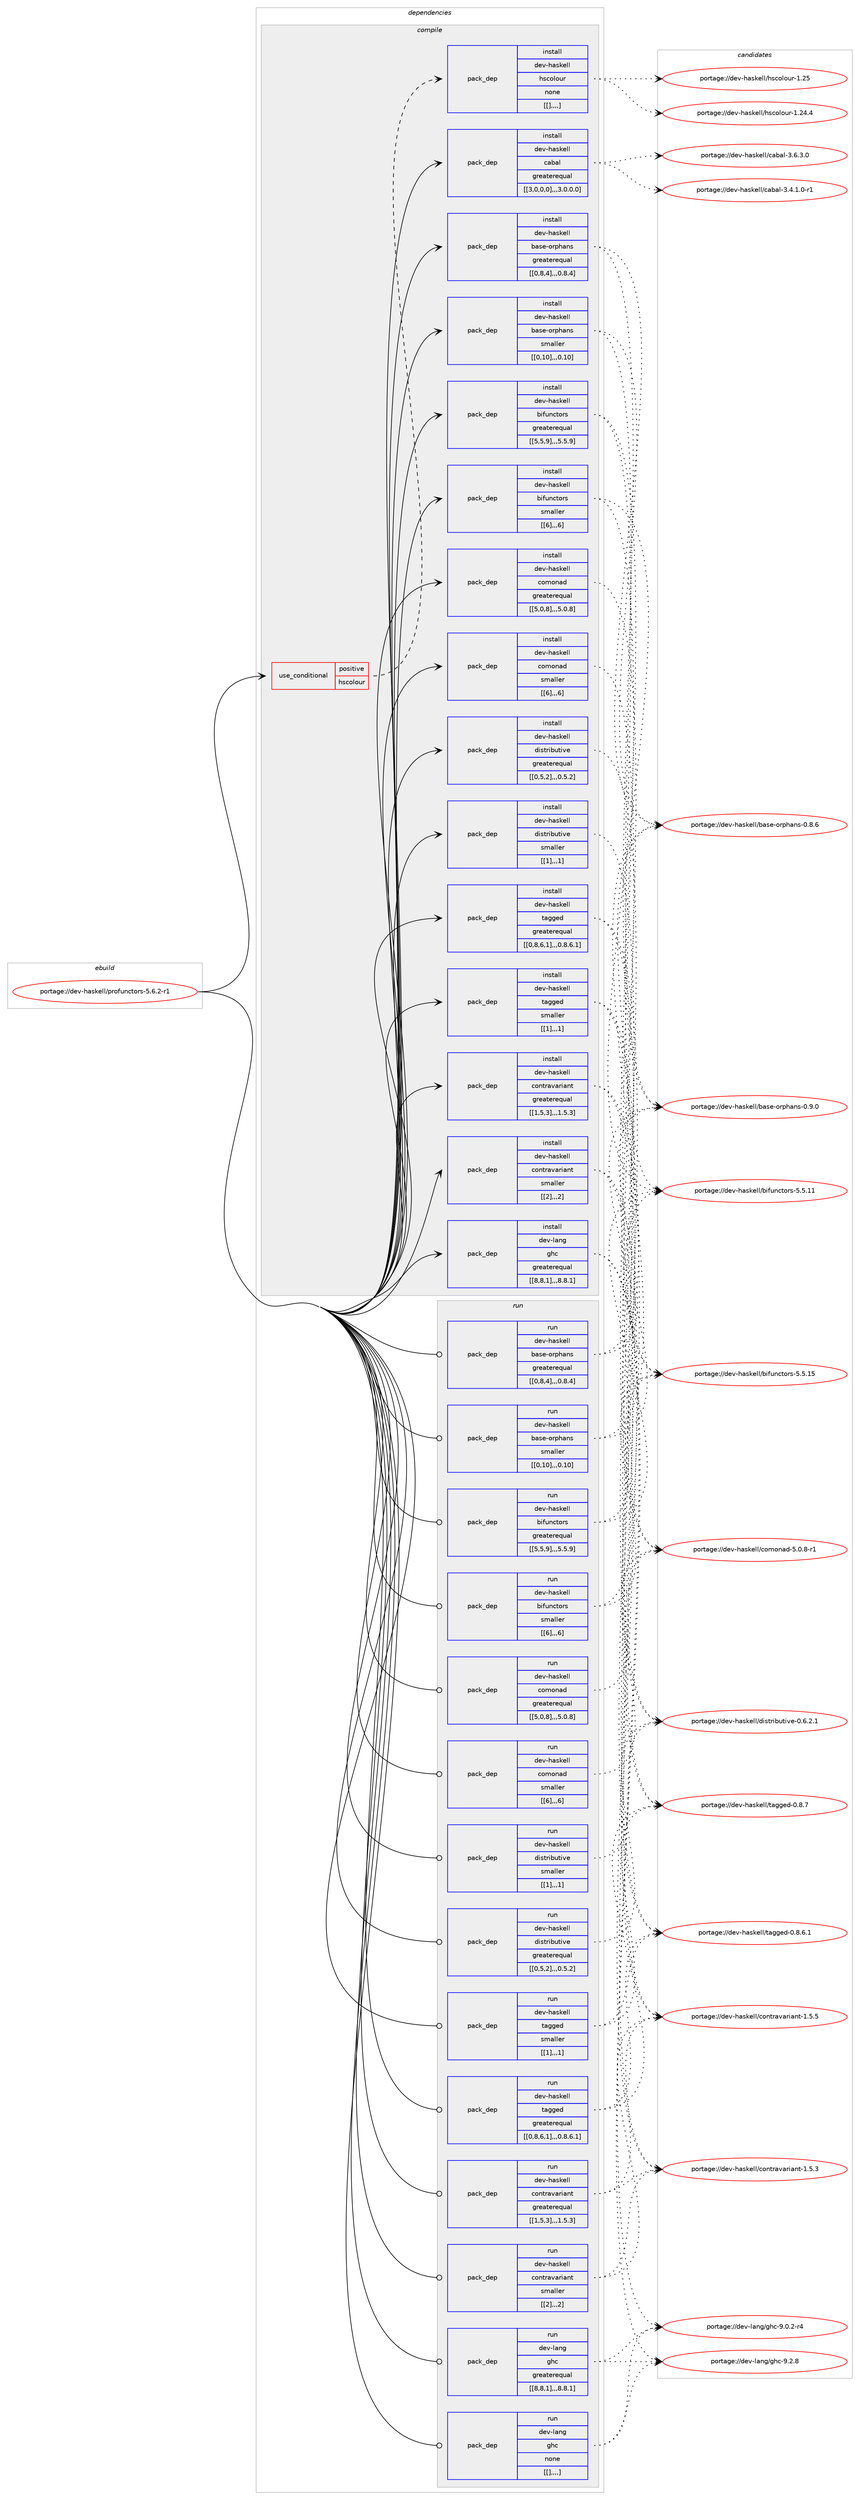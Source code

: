 digraph prolog {

# *************
# Graph options
# *************

newrank=true;
concentrate=true;
compound=true;
graph [rankdir=LR,fontname=Helvetica,fontsize=10,ranksep=1.5];#, ranksep=2.5, nodesep=0.2];
edge  [arrowhead=vee];
node  [fontname=Helvetica,fontsize=10];

# **********
# The ebuild
# **********

subgraph cluster_leftcol {
color=gray;
label=<<i>ebuild</i>>;
id [label="portage://dev-haskell/profunctors-5.6.2-r1", color=red, width=4, href="../dev-haskell/profunctors-5.6.2-r1.svg"];
}

# ****************
# The dependencies
# ****************

subgraph cluster_midcol {
color=gray;
label=<<i>dependencies</i>>;
subgraph cluster_compile {
fillcolor="#eeeeee";
style=filled;
label=<<i>compile</i>>;
subgraph cond21262 {
dependency86747 [label=<<TABLE BORDER="0" CELLBORDER="1" CELLSPACING="0" CELLPADDING="4"><TR><TD ROWSPAN="3" CELLPADDING="10">use_conditional</TD></TR><TR><TD>positive</TD></TR><TR><TD>hscolour</TD></TR></TABLE>>, shape=none, color=red];
subgraph pack64478 {
dependency86748 [label=<<TABLE BORDER="0" CELLBORDER="1" CELLSPACING="0" CELLPADDING="4" WIDTH="220"><TR><TD ROWSPAN="6" CELLPADDING="30">pack_dep</TD></TR><TR><TD WIDTH="110">install</TD></TR><TR><TD>dev-haskell</TD></TR><TR><TD>hscolour</TD></TR><TR><TD>none</TD></TR><TR><TD>[[],,,,]</TD></TR></TABLE>>, shape=none, color=blue];
}
dependency86747:e -> dependency86748:w [weight=20,style="dashed",arrowhead="vee"];
}
id:e -> dependency86747:w [weight=20,style="solid",arrowhead="vee"];
subgraph pack64479 {
dependency86749 [label=<<TABLE BORDER="0" CELLBORDER="1" CELLSPACING="0" CELLPADDING="4" WIDTH="220"><TR><TD ROWSPAN="6" CELLPADDING="30">pack_dep</TD></TR><TR><TD WIDTH="110">install</TD></TR><TR><TD>dev-haskell</TD></TR><TR><TD>base-orphans</TD></TR><TR><TD>greaterequal</TD></TR><TR><TD>[[0,8,4],,,0.8.4]</TD></TR></TABLE>>, shape=none, color=blue];
}
id:e -> dependency86749:w [weight=20,style="solid",arrowhead="vee"];
subgraph pack64480 {
dependency86750 [label=<<TABLE BORDER="0" CELLBORDER="1" CELLSPACING="0" CELLPADDING="4" WIDTH="220"><TR><TD ROWSPAN="6" CELLPADDING="30">pack_dep</TD></TR><TR><TD WIDTH="110">install</TD></TR><TR><TD>dev-haskell</TD></TR><TR><TD>base-orphans</TD></TR><TR><TD>smaller</TD></TR><TR><TD>[[0,10],,,0.10]</TD></TR></TABLE>>, shape=none, color=blue];
}
id:e -> dependency86750:w [weight=20,style="solid",arrowhead="vee"];
subgraph pack64481 {
dependency86751 [label=<<TABLE BORDER="0" CELLBORDER="1" CELLSPACING="0" CELLPADDING="4" WIDTH="220"><TR><TD ROWSPAN="6" CELLPADDING="30">pack_dep</TD></TR><TR><TD WIDTH="110">install</TD></TR><TR><TD>dev-haskell</TD></TR><TR><TD>bifunctors</TD></TR><TR><TD>greaterequal</TD></TR><TR><TD>[[5,5,9],,,5.5.9]</TD></TR></TABLE>>, shape=none, color=blue];
}
id:e -> dependency86751:w [weight=20,style="solid",arrowhead="vee"];
subgraph pack64482 {
dependency86752 [label=<<TABLE BORDER="0" CELLBORDER="1" CELLSPACING="0" CELLPADDING="4" WIDTH="220"><TR><TD ROWSPAN="6" CELLPADDING="30">pack_dep</TD></TR><TR><TD WIDTH="110">install</TD></TR><TR><TD>dev-haskell</TD></TR><TR><TD>bifunctors</TD></TR><TR><TD>smaller</TD></TR><TR><TD>[[6],,,6]</TD></TR></TABLE>>, shape=none, color=blue];
}
id:e -> dependency86752:w [weight=20,style="solid",arrowhead="vee"];
subgraph pack64483 {
dependency86753 [label=<<TABLE BORDER="0" CELLBORDER="1" CELLSPACING="0" CELLPADDING="4" WIDTH="220"><TR><TD ROWSPAN="6" CELLPADDING="30">pack_dep</TD></TR><TR><TD WIDTH="110">install</TD></TR><TR><TD>dev-haskell</TD></TR><TR><TD>cabal</TD></TR><TR><TD>greaterequal</TD></TR><TR><TD>[[3,0,0,0],,,3.0.0.0]</TD></TR></TABLE>>, shape=none, color=blue];
}
id:e -> dependency86753:w [weight=20,style="solid",arrowhead="vee"];
subgraph pack64484 {
dependency86754 [label=<<TABLE BORDER="0" CELLBORDER="1" CELLSPACING="0" CELLPADDING="4" WIDTH="220"><TR><TD ROWSPAN="6" CELLPADDING="30">pack_dep</TD></TR><TR><TD WIDTH="110">install</TD></TR><TR><TD>dev-haskell</TD></TR><TR><TD>comonad</TD></TR><TR><TD>greaterequal</TD></TR><TR><TD>[[5,0,8],,,5.0.8]</TD></TR></TABLE>>, shape=none, color=blue];
}
id:e -> dependency86754:w [weight=20,style="solid",arrowhead="vee"];
subgraph pack64485 {
dependency86755 [label=<<TABLE BORDER="0" CELLBORDER="1" CELLSPACING="0" CELLPADDING="4" WIDTH="220"><TR><TD ROWSPAN="6" CELLPADDING="30">pack_dep</TD></TR><TR><TD WIDTH="110">install</TD></TR><TR><TD>dev-haskell</TD></TR><TR><TD>comonad</TD></TR><TR><TD>smaller</TD></TR><TR><TD>[[6],,,6]</TD></TR></TABLE>>, shape=none, color=blue];
}
id:e -> dependency86755:w [weight=20,style="solid",arrowhead="vee"];
subgraph pack64486 {
dependency86756 [label=<<TABLE BORDER="0" CELLBORDER="1" CELLSPACING="0" CELLPADDING="4" WIDTH="220"><TR><TD ROWSPAN="6" CELLPADDING="30">pack_dep</TD></TR><TR><TD WIDTH="110">install</TD></TR><TR><TD>dev-haskell</TD></TR><TR><TD>contravariant</TD></TR><TR><TD>greaterequal</TD></TR><TR><TD>[[1,5,3],,,1.5.3]</TD></TR></TABLE>>, shape=none, color=blue];
}
id:e -> dependency86756:w [weight=20,style="solid",arrowhead="vee"];
subgraph pack64487 {
dependency86757 [label=<<TABLE BORDER="0" CELLBORDER="1" CELLSPACING="0" CELLPADDING="4" WIDTH="220"><TR><TD ROWSPAN="6" CELLPADDING="30">pack_dep</TD></TR><TR><TD WIDTH="110">install</TD></TR><TR><TD>dev-haskell</TD></TR><TR><TD>contravariant</TD></TR><TR><TD>smaller</TD></TR><TR><TD>[[2],,,2]</TD></TR></TABLE>>, shape=none, color=blue];
}
id:e -> dependency86757:w [weight=20,style="solid",arrowhead="vee"];
subgraph pack64488 {
dependency86758 [label=<<TABLE BORDER="0" CELLBORDER="1" CELLSPACING="0" CELLPADDING="4" WIDTH="220"><TR><TD ROWSPAN="6" CELLPADDING="30">pack_dep</TD></TR><TR><TD WIDTH="110">install</TD></TR><TR><TD>dev-haskell</TD></TR><TR><TD>distributive</TD></TR><TR><TD>greaterequal</TD></TR><TR><TD>[[0,5,2],,,0.5.2]</TD></TR></TABLE>>, shape=none, color=blue];
}
id:e -> dependency86758:w [weight=20,style="solid",arrowhead="vee"];
subgraph pack64489 {
dependency86759 [label=<<TABLE BORDER="0" CELLBORDER="1" CELLSPACING="0" CELLPADDING="4" WIDTH="220"><TR><TD ROWSPAN="6" CELLPADDING="30">pack_dep</TD></TR><TR><TD WIDTH="110">install</TD></TR><TR><TD>dev-haskell</TD></TR><TR><TD>distributive</TD></TR><TR><TD>smaller</TD></TR><TR><TD>[[1],,,1]</TD></TR></TABLE>>, shape=none, color=blue];
}
id:e -> dependency86759:w [weight=20,style="solid",arrowhead="vee"];
subgraph pack64490 {
dependency86760 [label=<<TABLE BORDER="0" CELLBORDER="1" CELLSPACING="0" CELLPADDING="4" WIDTH="220"><TR><TD ROWSPAN="6" CELLPADDING="30">pack_dep</TD></TR><TR><TD WIDTH="110">install</TD></TR><TR><TD>dev-haskell</TD></TR><TR><TD>tagged</TD></TR><TR><TD>greaterequal</TD></TR><TR><TD>[[0,8,6,1],,,0.8.6.1]</TD></TR></TABLE>>, shape=none, color=blue];
}
id:e -> dependency86760:w [weight=20,style="solid",arrowhead="vee"];
subgraph pack64491 {
dependency86761 [label=<<TABLE BORDER="0" CELLBORDER="1" CELLSPACING="0" CELLPADDING="4" WIDTH="220"><TR><TD ROWSPAN="6" CELLPADDING="30">pack_dep</TD></TR><TR><TD WIDTH="110">install</TD></TR><TR><TD>dev-haskell</TD></TR><TR><TD>tagged</TD></TR><TR><TD>smaller</TD></TR><TR><TD>[[1],,,1]</TD></TR></TABLE>>, shape=none, color=blue];
}
id:e -> dependency86761:w [weight=20,style="solid",arrowhead="vee"];
subgraph pack64492 {
dependency86762 [label=<<TABLE BORDER="0" CELLBORDER="1" CELLSPACING="0" CELLPADDING="4" WIDTH="220"><TR><TD ROWSPAN="6" CELLPADDING="30">pack_dep</TD></TR><TR><TD WIDTH="110">install</TD></TR><TR><TD>dev-lang</TD></TR><TR><TD>ghc</TD></TR><TR><TD>greaterequal</TD></TR><TR><TD>[[8,8,1],,,8.8.1]</TD></TR></TABLE>>, shape=none, color=blue];
}
id:e -> dependency86762:w [weight=20,style="solid",arrowhead="vee"];
}
subgraph cluster_compileandrun {
fillcolor="#eeeeee";
style=filled;
label=<<i>compile and run</i>>;
}
subgraph cluster_run {
fillcolor="#eeeeee";
style=filled;
label=<<i>run</i>>;
subgraph pack64493 {
dependency86763 [label=<<TABLE BORDER="0" CELLBORDER="1" CELLSPACING="0" CELLPADDING="4" WIDTH="220"><TR><TD ROWSPAN="6" CELLPADDING="30">pack_dep</TD></TR><TR><TD WIDTH="110">run</TD></TR><TR><TD>dev-haskell</TD></TR><TR><TD>base-orphans</TD></TR><TR><TD>greaterequal</TD></TR><TR><TD>[[0,8,4],,,0.8.4]</TD></TR></TABLE>>, shape=none, color=blue];
}
id:e -> dependency86763:w [weight=20,style="solid",arrowhead="odot"];
subgraph pack64494 {
dependency86764 [label=<<TABLE BORDER="0" CELLBORDER="1" CELLSPACING="0" CELLPADDING="4" WIDTH="220"><TR><TD ROWSPAN="6" CELLPADDING="30">pack_dep</TD></TR><TR><TD WIDTH="110">run</TD></TR><TR><TD>dev-haskell</TD></TR><TR><TD>base-orphans</TD></TR><TR><TD>smaller</TD></TR><TR><TD>[[0,10],,,0.10]</TD></TR></TABLE>>, shape=none, color=blue];
}
id:e -> dependency86764:w [weight=20,style="solid",arrowhead="odot"];
subgraph pack64495 {
dependency86765 [label=<<TABLE BORDER="0" CELLBORDER="1" CELLSPACING="0" CELLPADDING="4" WIDTH="220"><TR><TD ROWSPAN="6" CELLPADDING="30">pack_dep</TD></TR><TR><TD WIDTH="110">run</TD></TR><TR><TD>dev-haskell</TD></TR><TR><TD>bifunctors</TD></TR><TR><TD>greaterequal</TD></TR><TR><TD>[[5,5,9],,,5.5.9]</TD></TR></TABLE>>, shape=none, color=blue];
}
id:e -> dependency86765:w [weight=20,style="solid",arrowhead="odot"];
subgraph pack64496 {
dependency86766 [label=<<TABLE BORDER="0" CELLBORDER="1" CELLSPACING="0" CELLPADDING="4" WIDTH="220"><TR><TD ROWSPAN="6" CELLPADDING="30">pack_dep</TD></TR><TR><TD WIDTH="110">run</TD></TR><TR><TD>dev-haskell</TD></TR><TR><TD>bifunctors</TD></TR><TR><TD>smaller</TD></TR><TR><TD>[[6],,,6]</TD></TR></TABLE>>, shape=none, color=blue];
}
id:e -> dependency86766:w [weight=20,style="solid",arrowhead="odot"];
subgraph pack64497 {
dependency86767 [label=<<TABLE BORDER="0" CELLBORDER="1" CELLSPACING="0" CELLPADDING="4" WIDTH="220"><TR><TD ROWSPAN="6" CELLPADDING="30">pack_dep</TD></TR><TR><TD WIDTH="110">run</TD></TR><TR><TD>dev-haskell</TD></TR><TR><TD>comonad</TD></TR><TR><TD>greaterequal</TD></TR><TR><TD>[[5,0,8],,,5.0.8]</TD></TR></TABLE>>, shape=none, color=blue];
}
id:e -> dependency86767:w [weight=20,style="solid",arrowhead="odot"];
subgraph pack64498 {
dependency86768 [label=<<TABLE BORDER="0" CELLBORDER="1" CELLSPACING="0" CELLPADDING="4" WIDTH="220"><TR><TD ROWSPAN="6" CELLPADDING="30">pack_dep</TD></TR><TR><TD WIDTH="110">run</TD></TR><TR><TD>dev-haskell</TD></TR><TR><TD>comonad</TD></TR><TR><TD>smaller</TD></TR><TR><TD>[[6],,,6]</TD></TR></TABLE>>, shape=none, color=blue];
}
id:e -> dependency86768:w [weight=20,style="solid",arrowhead="odot"];
subgraph pack64499 {
dependency86769 [label=<<TABLE BORDER="0" CELLBORDER="1" CELLSPACING="0" CELLPADDING="4" WIDTH="220"><TR><TD ROWSPAN="6" CELLPADDING="30">pack_dep</TD></TR><TR><TD WIDTH="110">run</TD></TR><TR><TD>dev-haskell</TD></TR><TR><TD>contravariant</TD></TR><TR><TD>greaterequal</TD></TR><TR><TD>[[1,5,3],,,1.5.3]</TD></TR></TABLE>>, shape=none, color=blue];
}
id:e -> dependency86769:w [weight=20,style="solid",arrowhead="odot"];
subgraph pack64500 {
dependency86770 [label=<<TABLE BORDER="0" CELLBORDER="1" CELLSPACING="0" CELLPADDING="4" WIDTH="220"><TR><TD ROWSPAN="6" CELLPADDING="30">pack_dep</TD></TR><TR><TD WIDTH="110">run</TD></TR><TR><TD>dev-haskell</TD></TR><TR><TD>contravariant</TD></TR><TR><TD>smaller</TD></TR><TR><TD>[[2],,,2]</TD></TR></TABLE>>, shape=none, color=blue];
}
id:e -> dependency86770:w [weight=20,style="solid",arrowhead="odot"];
subgraph pack64501 {
dependency86771 [label=<<TABLE BORDER="0" CELLBORDER="1" CELLSPACING="0" CELLPADDING="4" WIDTH="220"><TR><TD ROWSPAN="6" CELLPADDING="30">pack_dep</TD></TR><TR><TD WIDTH="110">run</TD></TR><TR><TD>dev-haskell</TD></TR><TR><TD>distributive</TD></TR><TR><TD>greaterequal</TD></TR><TR><TD>[[0,5,2],,,0.5.2]</TD></TR></TABLE>>, shape=none, color=blue];
}
id:e -> dependency86771:w [weight=20,style="solid",arrowhead="odot"];
subgraph pack64502 {
dependency86772 [label=<<TABLE BORDER="0" CELLBORDER="1" CELLSPACING="0" CELLPADDING="4" WIDTH="220"><TR><TD ROWSPAN="6" CELLPADDING="30">pack_dep</TD></TR><TR><TD WIDTH="110">run</TD></TR><TR><TD>dev-haskell</TD></TR><TR><TD>distributive</TD></TR><TR><TD>smaller</TD></TR><TR><TD>[[1],,,1]</TD></TR></TABLE>>, shape=none, color=blue];
}
id:e -> dependency86772:w [weight=20,style="solid",arrowhead="odot"];
subgraph pack64503 {
dependency86773 [label=<<TABLE BORDER="0" CELLBORDER="1" CELLSPACING="0" CELLPADDING="4" WIDTH="220"><TR><TD ROWSPAN="6" CELLPADDING="30">pack_dep</TD></TR><TR><TD WIDTH="110">run</TD></TR><TR><TD>dev-haskell</TD></TR><TR><TD>tagged</TD></TR><TR><TD>greaterequal</TD></TR><TR><TD>[[0,8,6,1],,,0.8.6.1]</TD></TR></TABLE>>, shape=none, color=blue];
}
id:e -> dependency86773:w [weight=20,style="solid",arrowhead="odot"];
subgraph pack64504 {
dependency86774 [label=<<TABLE BORDER="0" CELLBORDER="1" CELLSPACING="0" CELLPADDING="4" WIDTH="220"><TR><TD ROWSPAN="6" CELLPADDING="30">pack_dep</TD></TR><TR><TD WIDTH="110">run</TD></TR><TR><TD>dev-haskell</TD></TR><TR><TD>tagged</TD></TR><TR><TD>smaller</TD></TR><TR><TD>[[1],,,1]</TD></TR></TABLE>>, shape=none, color=blue];
}
id:e -> dependency86774:w [weight=20,style="solid",arrowhead="odot"];
subgraph pack64505 {
dependency86775 [label=<<TABLE BORDER="0" CELLBORDER="1" CELLSPACING="0" CELLPADDING="4" WIDTH="220"><TR><TD ROWSPAN="6" CELLPADDING="30">pack_dep</TD></TR><TR><TD WIDTH="110">run</TD></TR><TR><TD>dev-lang</TD></TR><TR><TD>ghc</TD></TR><TR><TD>greaterequal</TD></TR><TR><TD>[[8,8,1],,,8.8.1]</TD></TR></TABLE>>, shape=none, color=blue];
}
id:e -> dependency86775:w [weight=20,style="solid",arrowhead="odot"];
subgraph pack64506 {
dependency86776 [label=<<TABLE BORDER="0" CELLBORDER="1" CELLSPACING="0" CELLPADDING="4" WIDTH="220"><TR><TD ROWSPAN="6" CELLPADDING="30">pack_dep</TD></TR><TR><TD WIDTH="110">run</TD></TR><TR><TD>dev-lang</TD></TR><TR><TD>ghc</TD></TR><TR><TD>none</TD></TR><TR><TD>[[],,,,]</TD></TR></TABLE>>, shape=none, color=blue];
}
id:e -> dependency86776:w [weight=20,style="solid",arrowhead="odot"];
}
}

# **************
# The candidates
# **************

subgraph cluster_choices {
rank=same;
color=gray;
label=<<i>candidates</i>>;

subgraph choice64478 {
color=black;
nodesep=1;
choice100101118451049711510710110810847104115991111081111171144549465053 [label="portage://dev-haskell/hscolour-1.25", color=red, width=4,href="../dev-haskell/hscolour-1.25.svg"];
choice1001011184510497115107101108108471041159911110811111711445494650524652 [label="portage://dev-haskell/hscolour-1.24.4", color=red, width=4,href="../dev-haskell/hscolour-1.24.4.svg"];
dependency86748:e -> choice100101118451049711510710110810847104115991111081111171144549465053:w [style=dotted,weight="100"];
dependency86748:e -> choice1001011184510497115107101108108471041159911110811111711445494650524652:w [style=dotted,weight="100"];
}
subgraph choice64479 {
color=black;
nodesep=1;
choice10010111845104971151071011081084798971151014511111411210497110115454846574648 [label="portage://dev-haskell/base-orphans-0.9.0", color=red, width=4,href="../dev-haskell/base-orphans-0.9.0.svg"];
choice10010111845104971151071011081084798971151014511111411210497110115454846564654 [label="portage://dev-haskell/base-orphans-0.8.6", color=red, width=4,href="../dev-haskell/base-orphans-0.8.6.svg"];
dependency86749:e -> choice10010111845104971151071011081084798971151014511111411210497110115454846574648:w [style=dotted,weight="100"];
dependency86749:e -> choice10010111845104971151071011081084798971151014511111411210497110115454846564654:w [style=dotted,weight="100"];
}
subgraph choice64480 {
color=black;
nodesep=1;
choice10010111845104971151071011081084798971151014511111411210497110115454846574648 [label="portage://dev-haskell/base-orphans-0.9.0", color=red, width=4,href="../dev-haskell/base-orphans-0.9.0.svg"];
choice10010111845104971151071011081084798971151014511111411210497110115454846564654 [label="portage://dev-haskell/base-orphans-0.8.6", color=red, width=4,href="../dev-haskell/base-orphans-0.8.6.svg"];
dependency86750:e -> choice10010111845104971151071011081084798971151014511111411210497110115454846574648:w [style=dotted,weight="100"];
dependency86750:e -> choice10010111845104971151071011081084798971151014511111411210497110115454846564654:w [style=dotted,weight="100"];
}
subgraph choice64481 {
color=black;
nodesep=1;
choice100101118451049711510710110810847981051021171109911611111411545534653464953 [label="portage://dev-haskell/bifunctors-5.5.15", color=red, width=4,href="../dev-haskell/bifunctors-5.5.15.svg"];
choice100101118451049711510710110810847981051021171109911611111411545534653464949 [label="portage://dev-haskell/bifunctors-5.5.11", color=red, width=4,href="../dev-haskell/bifunctors-5.5.11.svg"];
dependency86751:e -> choice100101118451049711510710110810847981051021171109911611111411545534653464953:w [style=dotted,weight="100"];
dependency86751:e -> choice100101118451049711510710110810847981051021171109911611111411545534653464949:w [style=dotted,weight="100"];
}
subgraph choice64482 {
color=black;
nodesep=1;
choice100101118451049711510710110810847981051021171109911611111411545534653464953 [label="portage://dev-haskell/bifunctors-5.5.15", color=red, width=4,href="../dev-haskell/bifunctors-5.5.15.svg"];
choice100101118451049711510710110810847981051021171109911611111411545534653464949 [label="portage://dev-haskell/bifunctors-5.5.11", color=red, width=4,href="../dev-haskell/bifunctors-5.5.11.svg"];
dependency86752:e -> choice100101118451049711510710110810847981051021171109911611111411545534653464953:w [style=dotted,weight="100"];
dependency86752:e -> choice100101118451049711510710110810847981051021171109911611111411545534653464949:w [style=dotted,weight="100"];
}
subgraph choice64483 {
color=black;
nodesep=1;
choice100101118451049711510710110810847999798971084551465446514648 [label="portage://dev-haskell/cabal-3.6.3.0", color=red, width=4,href="../dev-haskell/cabal-3.6.3.0.svg"];
choice1001011184510497115107101108108479997989710845514652464946484511449 [label="portage://dev-haskell/cabal-3.4.1.0-r1", color=red, width=4,href="../dev-haskell/cabal-3.4.1.0-r1.svg"];
dependency86753:e -> choice100101118451049711510710110810847999798971084551465446514648:w [style=dotted,weight="100"];
dependency86753:e -> choice1001011184510497115107101108108479997989710845514652464946484511449:w [style=dotted,weight="100"];
}
subgraph choice64484 {
color=black;
nodesep=1;
choice10010111845104971151071011081084799111109111110971004553464846564511449 [label="portage://dev-haskell/comonad-5.0.8-r1", color=red, width=4,href="../dev-haskell/comonad-5.0.8-r1.svg"];
dependency86754:e -> choice10010111845104971151071011081084799111109111110971004553464846564511449:w [style=dotted,weight="100"];
}
subgraph choice64485 {
color=black;
nodesep=1;
choice10010111845104971151071011081084799111109111110971004553464846564511449 [label="portage://dev-haskell/comonad-5.0.8-r1", color=red, width=4,href="../dev-haskell/comonad-5.0.8-r1.svg"];
dependency86755:e -> choice10010111845104971151071011081084799111109111110971004553464846564511449:w [style=dotted,weight="100"];
}
subgraph choice64486 {
color=black;
nodesep=1;
choice10010111845104971151071011081084799111110116114971189711410597110116454946534653 [label="portage://dev-haskell/contravariant-1.5.5", color=red, width=4,href="../dev-haskell/contravariant-1.5.5.svg"];
choice10010111845104971151071011081084799111110116114971189711410597110116454946534651 [label="portage://dev-haskell/contravariant-1.5.3", color=red, width=4,href="../dev-haskell/contravariant-1.5.3.svg"];
dependency86756:e -> choice10010111845104971151071011081084799111110116114971189711410597110116454946534653:w [style=dotted,weight="100"];
dependency86756:e -> choice10010111845104971151071011081084799111110116114971189711410597110116454946534651:w [style=dotted,weight="100"];
}
subgraph choice64487 {
color=black;
nodesep=1;
choice10010111845104971151071011081084799111110116114971189711410597110116454946534653 [label="portage://dev-haskell/contravariant-1.5.5", color=red, width=4,href="../dev-haskell/contravariant-1.5.5.svg"];
choice10010111845104971151071011081084799111110116114971189711410597110116454946534651 [label="portage://dev-haskell/contravariant-1.5.3", color=red, width=4,href="../dev-haskell/contravariant-1.5.3.svg"];
dependency86757:e -> choice10010111845104971151071011081084799111110116114971189711410597110116454946534653:w [style=dotted,weight="100"];
dependency86757:e -> choice10010111845104971151071011081084799111110116114971189711410597110116454946534651:w [style=dotted,weight="100"];
}
subgraph choice64488 {
color=black;
nodesep=1;
choice100101118451049711510710110810847100105115116114105981171161051181014548465446504649 [label="portage://dev-haskell/distributive-0.6.2.1", color=red, width=4,href="../dev-haskell/distributive-0.6.2.1.svg"];
dependency86758:e -> choice100101118451049711510710110810847100105115116114105981171161051181014548465446504649:w [style=dotted,weight="100"];
}
subgraph choice64489 {
color=black;
nodesep=1;
choice100101118451049711510710110810847100105115116114105981171161051181014548465446504649 [label="portage://dev-haskell/distributive-0.6.2.1", color=red, width=4,href="../dev-haskell/distributive-0.6.2.1.svg"];
dependency86759:e -> choice100101118451049711510710110810847100105115116114105981171161051181014548465446504649:w [style=dotted,weight="100"];
}
subgraph choice64490 {
color=black;
nodesep=1;
choice10010111845104971151071011081084711697103103101100454846564655 [label="portage://dev-haskell/tagged-0.8.7", color=red, width=4,href="../dev-haskell/tagged-0.8.7.svg"];
choice100101118451049711510710110810847116971031031011004548465646544649 [label="portage://dev-haskell/tagged-0.8.6.1", color=red, width=4,href="../dev-haskell/tagged-0.8.6.1.svg"];
dependency86760:e -> choice10010111845104971151071011081084711697103103101100454846564655:w [style=dotted,weight="100"];
dependency86760:e -> choice100101118451049711510710110810847116971031031011004548465646544649:w [style=dotted,weight="100"];
}
subgraph choice64491 {
color=black;
nodesep=1;
choice10010111845104971151071011081084711697103103101100454846564655 [label="portage://dev-haskell/tagged-0.8.7", color=red, width=4,href="../dev-haskell/tagged-0.8.7.svg"];
choice100101118451049711510710110810847116971031031011004548465646544649 [label="portage://dev-haskell/tagged-0.8.6.1", color=red, width=4,href="../dev-haskell/tagged-0.8.6.1.svg"];
dependency86761:e -> choice10010111845104971151071011081084711697103103101100454846564655:w [style=dotted,weight="100"];
dependency86761:e -> choice100101118451049711510710110810847116971031031011004548465646544649:w [style=dotted,weight="100"];
}
subgraph choice64492 {
color=black;
nodesep=1;
choice10010111845108971101034710310499455746504656 [label="portage://dev-lang/ghc-9.2.8", color=red, width=4,href="../dev-lang/ghc-9.2.8.svg"];
choice100101118451089711010347103104994557464846504511452 [label="portage://dev-lang/ghc-9.0.2-r4", color=red, width=4,href="../dev-lang/ghc-9.0.2-r4.svg"];
dependency86762:e -> choice10010111845108971101034710310499455746504656:w [style=dotted,weight="100"];
dependency86762:e -> choice100101118451089711010347103104994557464846504511452:w [style=dotted,weight="100"];
}
subgraph choice64493 {
color=black;
nodesep=1;
choice10010111845104971151071011081084798971151014511111411210497110115454846574648 [label="portage://dev-haskell/base-orphans-0.9.0", color=red, width=4,href="../dev-haskell/base-orphans-0.9.0.svg"];
choice10010111845104971151071011081084798971151014511111411210497110115454846564654 [label="portage://dev-haskell/base-orphans-0.8.6", color=red, width=4,href="../dev-haskell/base-orphans-0.8.6.svg"];
dependency86763:e -> choice10010111845104971151071011081084798971151014511111411210497110115454846574648:w [style=dotted,weight="100"];
dependency86763:e -> choice10010111845104971151071011081084798971151014511111411210497110115454846564654:w [style=dotted,weight="100"];
}
subgraph choice64494 {
color=black;
nodesep=1;
choice10010111845104971151071011081084798971151014511111411210497110115454846574648 [label="portage://dev-haskell/base-orphans-0.9.0", color=red, width=4,href="../dev-haskell/base-orphans-0.9.0.svg"];
choice10010111845104971151071011081084798971151014511111411210497110115454846564654 [label="portage://dev-haskell/base-orphans-0.8.6", color=red, width=4,href="../dev-haskell/base-orphans-0.8.6.svg"];
dependency86764:e -> choice10010111845104971151071011081084798971151014511111411210497110115454846574648:w [style=dotted,weight="100"];
dependency86764:e -> choice10010111845104971151071011081084798971151014511111411210497110115454846564654:w [style=dotted,weight="100"];
}
subgraph choice64495 {
color=black;
nodesep=1;
choice100101118451049711510710110810847981051021171109911611111411545534653464953 [label="portage://dev-haskell/bifunctors-5.5.15", color=red, width=4,href="../dev-haskell/bifunctors-5.5.15.svg"];
choice100101118451049711510710110810847981051021171109911611111411545534653464949 [label="portage://dev-haskell/bifunctors-5.5.11", color=red, width=4,href="../dev-haskell/bifunctors-5.5.11.svg"];
dependency86765:e -> choice100101118451049711510710110810847981051021171109911611111411545534653464953:w [style=dotted,weight="100"];
dependency86765:e -> choice100101118451049711510710110810847981051021171109911611111411545534653464949:w [style=dotted,weight="100"];
}
subgraph choice64496 {
color=black;
nodesep=1;
choice100101118451049711510710110810847981051021171109911611111411545534653464953 [label="portage://dev-haskell/bifunctors-5.5.15", color=red, width=4,href="../dev-haskell/bifunctors-5.5.15.svg"];
choice100101118451049711510710110810847981051021171109911611111411545534653464949 [label="portage://dev-haskell/bifunctors-5.5.11", color=red, width=4,href="../dev-haskell/bifunctors-5.5.11.svg"];
dependency86766:e -> choice100101118451049711510710110810847981051021171109911611111411545534653464953:w [style=dotted,weight="100"];
dependency86766:e -> choice100101118451049711510710110810847981051021171109911611111411545534653464949:w [style=dotted,weight="100"];
}
subgraph choice64497 {
color=black;
nodesep=1;
choice10010111845104971151071011081084799111109111110971004553464846564511449 [label="portage://dev-haskell/comonad-5.0.8-r1", color=red, width=4,href="../dev-haskell/comonad-5.0.8-r1.svg"];
dependency86767:e -> choice10010111845104971151071011081084799111109111110971004553464846564511449:w [style=dotted,weight="100"];
}
subgraph choice64498 {
color=black;
nodesep=1;
choice10010111845104971151071011081084799111109111110971004553464846564511449 [label="portage://dev-haskell/comonad-5.0.8-r1", color=red, width=4,href="../dev-haskell/comonad-5.0.8-r1.svg"];
dependency86768:e -> choice10010111845104971151071011081084799111109111110971004553464846564511449:w [style=dotted,weight="100"];
}
subgraph choice64499 {
color=black;
nodesep=1;
choice10010111845104971151071011081084799111110116114971189711410597110116454946534653 [label="portage://dev-haskell/contravariant-1.5.5", color=red, width=4,href="../dev-haskell/contravariant-1.5.5.svg"];
choice10010111845104971151071011081084799111110116114971189711410597110116454946534651 [label="portage://dev-haskell/contravariant-1.5.3", color=red, width=4,href="../dev-haskell/contravariant-1.5.3.svg"];
dependency86769:e -> choice10010111845104971151071011081084799111110116114971189711410597110116454946534653:w [style=dotted,weight="100"];
dependency86769:e -> choice10010111845104971151071011081084799111110116114971189711410597110116454946534651:w [style=dotted,weight="100"];
}
subgraph choice64500 {
color=black;
nodesep=1;
choice10010111845104971151071011081084799111110116114971189711410597110116454946534653 [label="portage://dev-haskell/contravariant-1.5.5", color=red, width=4,href="../dev-haskell/contravariant-1.5.5.svg"];
choice10010111845104971151071011081084799111110116114971189711410597110116454946534651 [label="portage://dev-haskell/contravariant-1.5.3", color=red, width=4,href="../dev-haskell/contravariant-1.5.3.svg"];
dependency86770:e -> choice10010111845104971151071011081084799111110116114971189711410597110116454946534653:w [style=dotted,weight="100"];
dependency86770:e -> choice10010111845104971151071011081084799111110116114971189711410597110116454946534651:w [style=dotted,weight="100"];
}
subgraph choice64501 {
color=black;
nodesep=1;
choice100101118451049711510710110810847100105115116114105981171161051181014548465446504649 [label="portage://dev-haskell/distributive-0.6.2.1", color=red, width=4,href="../dev-haskell/distributive-0.6.2.1.svg"];
dependency86771:e -> choice100101118451049711510710110810847100105115116114105981171161051181014548465446504649:w [style=dotted,weight="100"];
}
subgraph choice64502 {
color=black;
nodesep=1;
choice100101118451049711510710110810847100105115116114105981171161051181014548465446504649 [label="portage://dev-haskell/distributive-0.6.2.1", color=red, width=4,href="../dev-haskell/distributive-0.6.2.1.svg"];
dependency86772:e -> choice100101118451049711510710110810847100105115116114105981171161051181014548465446504649:w [style=dotted,weight="100"];
}
subgraph choice64503 {
color=black;
nodesep=1;
choice10010111845104971151071011081084711697103103101100454846564655 [label="portage://dev-haskell/tagged-0.8.7", color=red, width=4,href="../dev-haskell/tagged-0.8.7.svg"];
choice100101118451049711510710110810847116971031031011004548465646544649 [label="portage://dev-haskell/tagged-0.8.6.1", color=red, width=4,href="../dev-haskell/tagged-0.8.6.1.svg"];
dependency86773:e -> choice10010111845104971151071011081084711697103103101100454846564655:w [style=dotted,weight="100"];
dependency86773:e -> choice100101118451049711510710110810847116971031031011004548465646544649:w [style=dotted,weight="100"];
}
subgraph choice64504 {
color=black;
nodesep=1;
choice10010111845104971151071011081084711697103103101100454846564655 [label="portage://dev-haskell/tagged-0.8.7", color=red, width=4,href="../dev-haskell/tagged-0.8.7.svg"];
choice100101118451049711510710110810847116971031031011004548465646544649 [label="portage://dev-haskell/tagged-0.8.6.1", color=red, width=4,href="../dev-haskell/tagged-0.8.6.1.svg"];
dependency86774:e -> choice10010111845104971151071011081084711697103103101100454846564655:w [style=dotted,weight="100"];
dependency86774:e -> choice100101118451049711510710110810847116971031031011004548465646544649:w [style=dotted,weight="100"];
}
subgraph choice64505 {
color=black;
nodesep=1;
choice10010111845108971101034710310499455746504656 [label="portage://dev-lang/ghc-9.2.8", color=red, width=4,href="../dev-lang/ghc-9.2.8.svg"];
choice100101118451089711010347103104994557464846504511452 [label="portage://dev-lang/ghc-9.0.2-r4", color=red, width=4,href="../dev-lang/ghc-9.0.2-r4.svg"];
dependency86775:e -> choice10010111845108971101034710310499455746504656:w [style=dotted,weight="100"];
dependency86775:e -> choice100101118451089711010347103104994557464846504511452:w [style=dotted,weight="100"];
}
subgraph choice64506 {
color=black;
nodesep=1;
choice10010111845108971101034710310499455746504656 [label="portage://dev-lang/ghc-9.2.8", color=red, width=4,href="../dev-lang/ghc-9.2.8.svg"];
choice100101118451089711010347103104994557464846504511452 [label="portage://dev-lang/ghc-9.0.2-r4", color=red, width=4,href="../dev-lang/ghc-9.0.2-r4.svg"];
dependency86776:e -> choice10010111845108971101034710310499455746504656:w [style=dotted,weight="100"];
dependency86776:e -> choice100101118451089711010347103104994557464846504511452:w [style=dotted,weight="100"];
}
}

}
